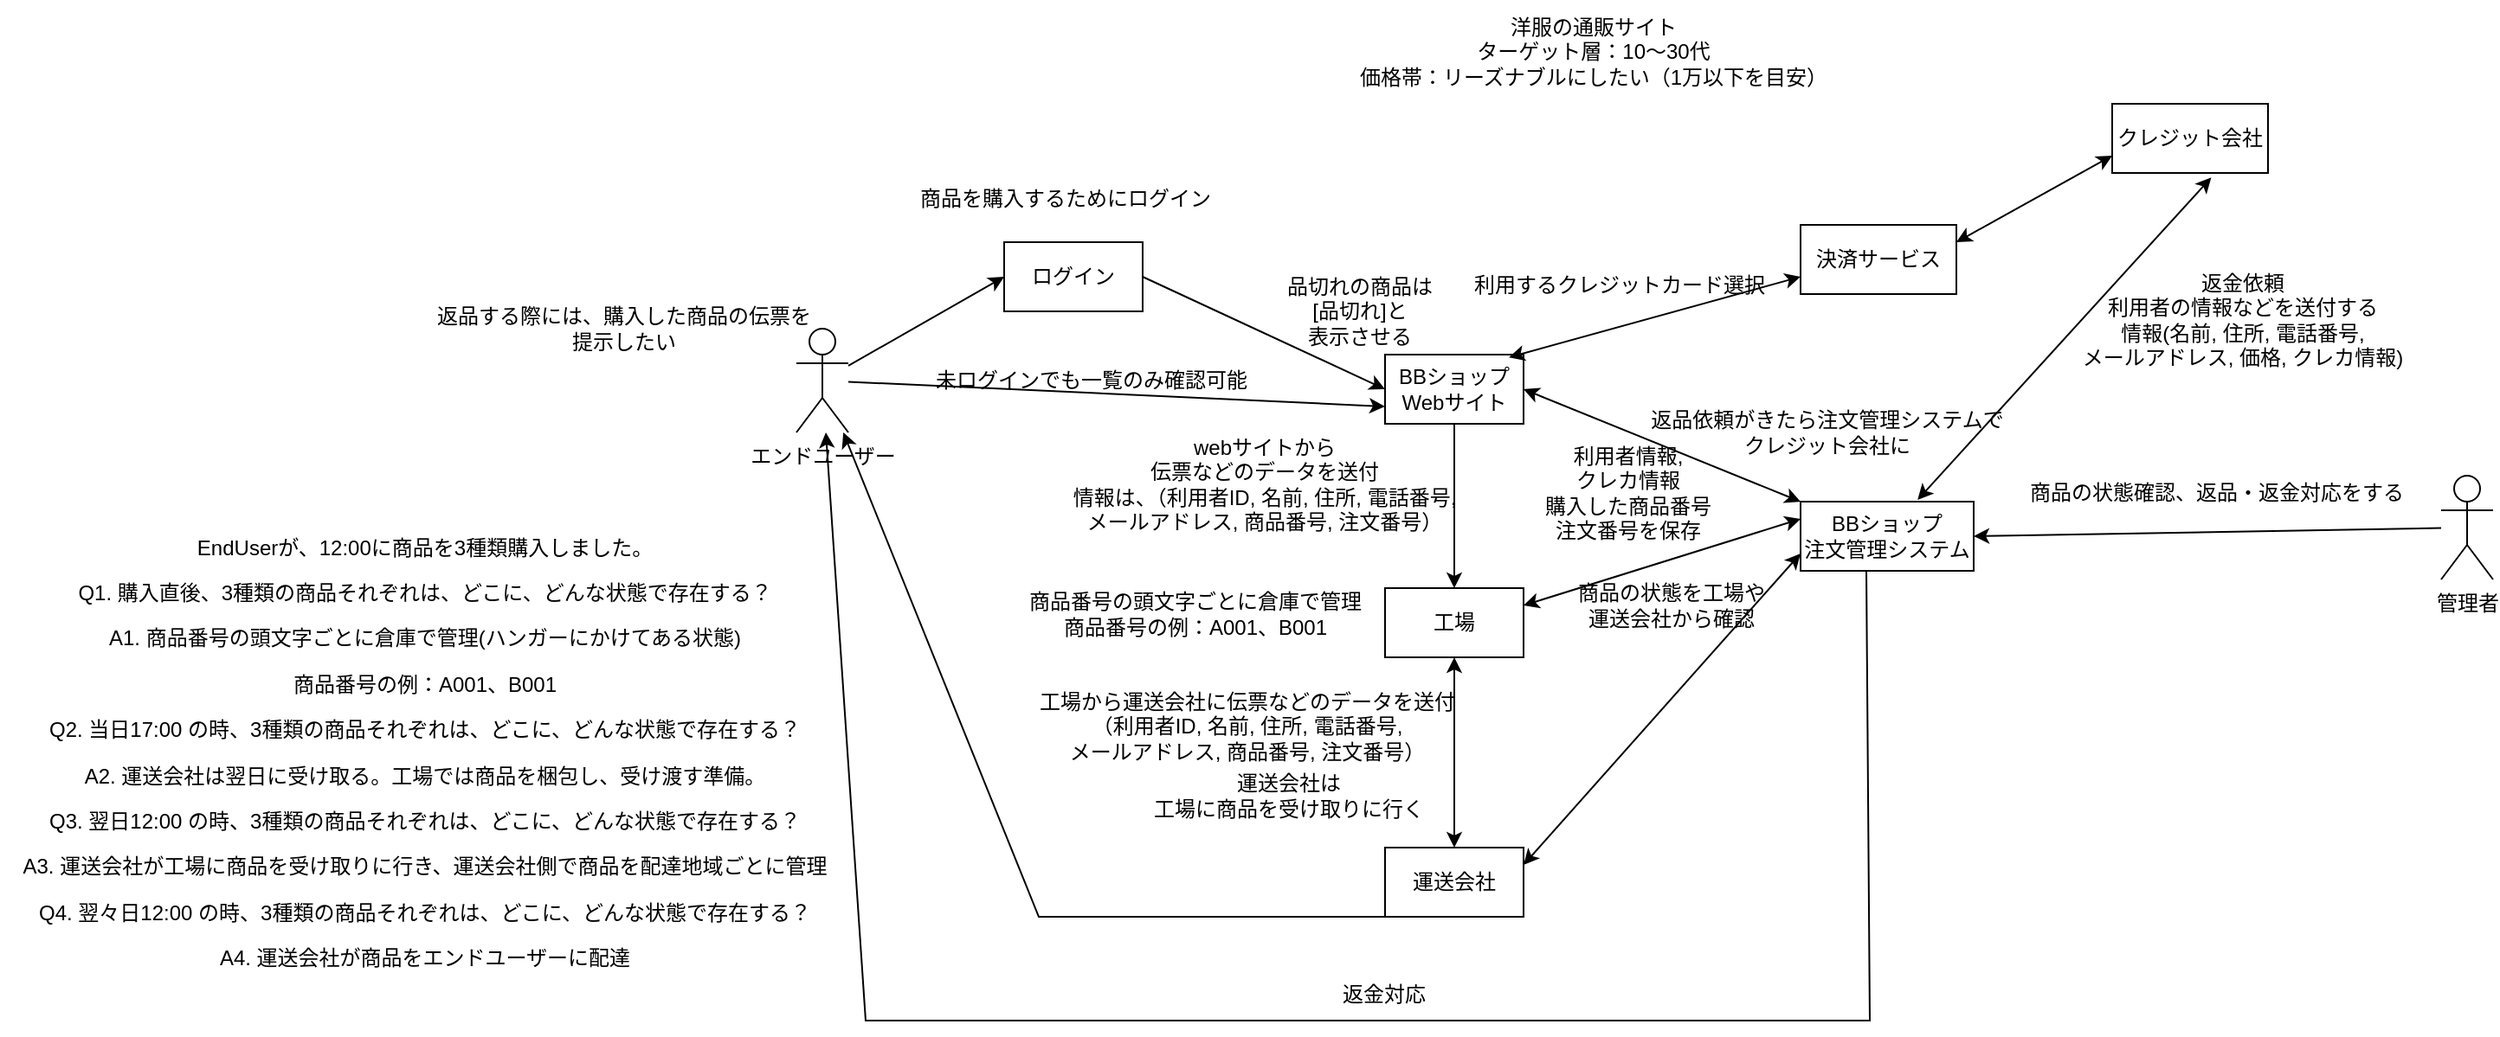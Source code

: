 <mxfile version="28.2.5">
  <diagram name="ページ1" id="TN5GZldVQ0bzjK4ATlJ-">
    <mxGraphModel dx="2120" dy="1882" grid="1" gridSize="10" guides="1" tooltips="1" connect="1" arrows="1" fold="1" page="1" pageScale="1" pageWidth="827" pageHeight="1169" math="0" shadow="0">
      <root>
        <mxCell id="0" />
        <mxCell id="1" parent="0" />
        <mxCell id="Obti_GmHwJAL796aEmRM-1" value="エンドユーザー" style="shape=umlActor;verticalLabelPosition=bottom;verticalAlign=top;html=1;outlineConnect=0;" vertex="1" parent="1">
          <mxGeometry x="40" y="150" width="30" height="60" as="geometry" />
        </mxCell>
        <mxCell id="Obti_GmHwJAL796aEmRM-2" value="管理者" style="shape=umlActor;verticalLabelPosition=bottom;verticalAlign=top;html=1;outlineConnect=0;" vertex="1" parent="1">
          <mxGeometry x="990" y="235" width="30" height="60" as="geometry" />
        </mxCell>
        <mxCell id="Obti_GmHwJAL796aEmRM-3" value="ログイン" style="rounded=0;whiteSpace=wrap;html=1;" vertex="1" parent="1">
          <mxGeometry x="160" y="100" width="80" height="40" as="geometry" />
        </mxCell>
        <mxCell id="Obti_GmHwJAL796aEmRM-4" value="" style="endArrow=classic;html=1;rounded=0;entryX=0;entryY=0.5;entryDx=0;entryDy=0;" edge="1" parent="1" source="Obti_GmHwJAL796aEmRM-1" target="Obti_GmHwJAL796aEmRM-3">
          <mxGeometry width="50" height="50" relative="1" as="geometry">
            <mxPoint x="390" y="320" as="sourcePoint" />
            <mxPoint x="440" y="270" as="targetPoint" />
          </mxGeometry>
        </mxCell>
        <mxCell id="Obti_GmHwJAL796aEmRM-7" value="" style="endArrow=classic;html=1;rounded=0;entryX=0;entryY=0.5;entryDx=0;entryDy=0;exitX=1;exitY=0.5;exitDx=0;exitDy=0;" edge="1" parent="1" source="Obti_GmHwJAL796aEmRM-3" target="Obti_GmHwJAL796aEmRM-11">
          <mxGeometry width="50" height="50" relative="1" as="geometry">
            <mxPoint x="320" y="224" as="sourcePoint" />
            <mxPoint x="420" y="120" as="targetPoint" />
          </mxGeometry>
        </mxCell>
        <mxCell id="Obti_GmHwJAL796aEmRM-11" value="BBショップ&lt;br&gt;Webサイト" style="rounded=0;whiteSpace=wrap;html=1;" vertex="1" parent="1">
          <mxGeometry x="380" y="165" width="80" height="40" as="geometry" />
        </mxCell>
        <mxCell id="Obti_GmHwJAL796aEmRM-12" value="商品を購入するためにログイン" style="text;html=1;align=center;verticalAlign=middle;resizable=0;points=[];autosize=1;strokeColor=none;fillColor=none;" vertex="1" parent="1">
          <mxGeometry x="100" y="60" width="190" height="30" as="geometry" />
        </mxCell>
        <mxCell id="Obti_GmHwJAL796aEmRM-13" value="" style="endArrow=classic;html=1;rounded=0;entryX=0;entryY=0.75;entryDx=0;entryDy=0;" edge="1" parent="1" source="Obti_GmHwJAL796aEmRM-1" target="Obti_GmHwJAL796aEmRM-11">
          <mxGeometry width="50" height="50" relative="1" as="geometry">
            <mxPoint x="180" y="271" as="sourcePoint" />
            <mxPoint x="270" y="220" as="targetPoint" />
          </mxGeometry>
        </mxCell>
        <mxCell id="Obti_GmHwJAL796aEmRM-14" value="未ログインでも一覧のみ確認可能" style="text;html=1;align=center;verticalAlign=middle;resizable=0;points=[];autosize=1;strokeColor=none;fillColor=none;" vertex="1" parent="1">
          <mxGeometry x="110" y="165" width="200" height="30" as="geometry" />
        </mxCell>
        <mxCell id="Obti_GmHwJAL796aEmRM-15" value="BBショップ&lt;br&gt;注文管理システム" style="rounded=0;whiteSpace=wrap;html=1;" vertex="1" parent="1">
          <mxGeometry x="620" y="250" width="100" height="40" as="geometry" />
        </mxCell>
        <mxCell id="Obti_GmHwJAL796aEmRM-16" value="" style="endArrow=classic;html=1;rounded=0;entryX=1;entryY=0.5;entryDx=0;entryDy=0;" edge="1" parent="1" source="Obti_GmHwJAL796aEmRM-2" target="Obti_GmHwJAL796aEmRM-15">
          <mxGeometry width="50" height="50" relative="1" as="geometry">
            <mxPoint x="650" y="170" as="sourcePoint" />
            <mxPoint x="760" y="235" as="targetPoint" />
          </mxGeometry>
        </mxCell>
        <mxCell id="Obti_GmHwJAL796aEmRM-17" value="商品の状態確認、返品・返金対応をする" style="text;html=1;align=center;verticalAlign=middle;resizable=0;points=[];autosize=1;strokeColor=none;fillColor=none;" vertex="1" parent="1">
          <mxGeometry x="740" y="230" width="240" height="30" as="geometry" />
        </mxCell>
        <mxCell id="Obti_GmHwJAL796aEmRM-23" value="工場" style="rounded=0;whiteSpace=wrap;html=1;" vertex="1" parent="1">
          <mxGeometry x="380" y="300" width="80" height="40" as="geometry" />
        </mxCell>
        <mxCell id="Obti_GmHwJAL796aEmRM-24" value="運送会社" style="rounded=0;whiteSpace=wrap;html=1;" vertex="1" parent="1">
          <mxGeometry x="380" y="450" width="80" height="40" as="geometry" />
        </mxCell>
        <mxCell id="Obti_GmHwJAL796aEmRM-25" value="" style="endArrow=classic;startArrow=classic;html=1;rounded=0;exitX=1;exitY=0.5;exitDx=0;exitDy=0;entryX=0;entryY=0;entryDx=0;entryDy=0;" edge="1" parent="1" source="Obti_GmHwJAL796aEmRM-11" target="Obti_GmHwJAL796aEmRM-15">
          <mxGeometry width="50" height="50" relative="1" as="geometry">
            <mxPoint x="540" y="290" as="sourcePoint" />
            <mxPoint x="590" y="220" as="targetPoint" />
          </mxGeometry>
        </mxCell>
        <mxCell id="Obti_GmHwJAL796aEmRM-27" value="" style="endArrow=classic;startArrow=classic;html=1;rounded=0;exitX=1;exitY=0.25;exitDx=0;exitDy=0;entryX=0;entryY=0.25;entryDx=0;entryDy=0;" edge="1" parent="1" source="Obti_GmHwJAL796aEmRM-23" target="Obti_GmHwJAL796aEmRM-15">
          <mxGeometry width="50" height="50" relative="1" as="geometry">
            <mxPoint x="570" y="390" as="sourcePoint" />
            <mxPoint x="730" y="455" as="targetPoint" />
          </mxGeometry>
        </mxCell>
        <mxCell id="Obti_GmHwJAL796aEmRM-28" value="" style="endArrow=classic;startArrow=classic;html=1;rounded=0;exitX=1;exitY=0.25;exitDx=0;exitDy=0;entryX=0;entryY=0.75;entryDx=0;entryDy=0;" edge="1" parent="1" source="Obti_GmHwJAL796aEmRM-24" target="Obti_GmHwJAL796aEmRM-15">
          <mxGeometry width="50" height="50" relative="1" as="geometry">
            <mxPoint x="550" y="430" as="sourcePoint" />
            <mxPoint x="710" y="360" as="targetPoint" />
          </mxGeometry>
        </mxCell>
        <mxCell id="Obti_GmHwJAL796aEmRM-29" value="商品の状態を工場や&lt;br&gt;運送会社から確認" style="text;html=1;align=center;verticalAlign=middle;resizable=0;points=[];autosize=1;strokeColor=none;fillColor=none;" vertex="1" parent="1">
          <mxGeometry x="480" y="290" width="130" height="40" as="geometry" />
        </mxCell>
        <mxCell id="Obti_GmHwJAL796aEmRM-30" value="" style="endArrow=classic;html=1;rounded=0;exitX=0.5;exitY=1;exitDx=0;exitDy=0;entryX=0.5;entryY=0;entryDx=0;entryDy=0;" edge="1" parent="1" source="Obti_GmHwJAL796aEmRM-11" target="Obti_GmHwJAL796aEmRM-23">
          <mxGeometry width="50" height="50" relative="1" as="geometry">
            <mxPoint x="540" y="330" as="sourcePoint" />
            <mxPoint x="590" y="280" as="targetPoint" />
          </mxGeometry>
        </mxCell>
        <mxCell id="Obti_GmHwJAL796aEmRM-31" value="" style="endArrow=classic;startArrow=classic;html=1;rounded=0;exitX=0.5;exitY=1;exitDx=0;exitDy=0;" edge="1" parent="1" source="Obti_GmHwJAL796aEmRM-23" target="Obti_GmHwJAL796aEmRM-24">
          <mxGeometry width="50" height="50" relative="1" as="geometry">
            <mxPoint x="540" y="330" as="sourcePoint" />
            <mxPoint x="590" y="280" as="targetPoint" />
          </mxGeometry>
        </mxCell>
        <mxCell id="Obti_GmHwJAL796aEmRM-33" value="webサイトから&lt;br&gt;伝票などのデータを送付&lt;br&gt;情報は、（利用者ID, 名前, 住所, 電話番号, &lt;br&gt;メールアドレス, 商品番号, 注文番号）" style="text;html=1;align=center;verticalAlign=middle;resizable=0;points=[];autosize=1;strokeColor=none;fillColor=none;" vertex="1" parent="1">
          <mxGeometry x="190" y="205" width="240" height="70" as="geometry" />
        </mxCell>
        <mxCell id="Obti_GmHwJAL796aEmRM-34" value="洋服の通販サイト&lt;br&gt;ターゲット層：10～30代&lt;br&gt;価格帯：リーズナブルにしたい（1万以下を目安）" style="text;html=1;align=center;verticalAlign=middle;resizable=0;points=[];autosize=1;strokeColor=none;fillColor=none;" vertex="1" parent="1">
          <mxGeometry x="355" y="-40" width="290" height="60" as="geometry" />
        </mxCell>
        <mxCell id="Obti_GmHwJAL796aEmRM-35" value="工場から運送会社に伝票などのデータを送付&lt;br&gt;（利用者ID, 名前, 住所, 電話番号,&lt;br&gt;メールアドレス, 商品番号, 注文番号）" style="text;html=1;align=center;verticalAlign=middle;resizable=0;points=[];autosize=1;strokeColor=none;fillColor=none;" vertex="1" parent="1">
          <mxGeometry x="170" y="350" width="260" height="60" as="geometry" />
        </mxCell>
        <mxCell id="Obti_GmHwJAL796aEmRM-36" value="クレジット会社" style="rounded=0;whiteSpace=wrap;html=1;" vertex="1" parent="1">
          <mxGeometry x="800" y="20" width="90" height="40" as="geometry" />
        </mxCell>
        <mxCell id="Obti_GmHwJAL796aEmRM-37" value="返品依頼がきたら注文管理システムで&lt;br&gt;クレジット会社に" style="text;html=1;align=center;verticalAlign=middle;resizable=0;points=[];autosize=1;strokeColor=none;fillColor=none;" vertex="1" parent="1">
          <mxGeometry x="520" y="190" width="230" height="40" as="geometry" />
        </mxCell>
        <mxCell id="Obti_GmHwJAL796aEmRM-38" value="決済サービス" style="rounded=0;whiteSpace=wrap;html=1;" vertex="1" parent="1">
          <mxGeometry x="620" y="90" width="90" height="40" as="geometry" />
        </mxCell>
        <mxCell id="Obti_GmHwJAL796aEmRM-39" value="" style="endArrow=classic;startArrow=classic;html=1;rounded=0;entryX=0;entryY=0.75;entryDx=0;entryDy=0;exitX=0.895;exitY=0.04;exitDx=0;exitDy=0;exitPerimeter=0;" edge="1" parent="1" source="Obti_GmHwJAL796aEmRM-11" target="Obti_GmHwJAL796aEmRM-38">
          <mxGeometry width="50" height="50" relative="1" as="geometry">
            <mxPoint x="430" y="150" as="sourcePoint" />
            <mxPoint x="480" y="100" as="targetPoint" />
          </mxGeometry>
        </mxCell>
        <mxCell id="Obti_GmHwJAL796aEmRM-40" value="利用するクレジットカード選択" style="text;html=1;align=center;verticalAlign=middle;resizable=0;points=[];autosize=1;strokeColor=none;fillColor=none;" vertex="1" parent="1">
          <mxGeometry x="420" y="110" width="190" height="30" as="geometry" />
        </mxCell>
        <mxCell id="Obti_GmHwJAL796aEmRM-41" value="" style="endArrow=classic;startArrow=classic;html=1;rounded=0;entryX=0;entryY=0.75;entryDx=0;entryDy=0;exitX=1;exitY=0.25;exitDx=0;exitDy=0;" edge="1" parent="1" source="Obti_GmHwJAL796aEmRM-38" target="Obti_GmHwJAL796aEmRM-36">
          <mxGeometry width="50" height="50" relative="1" as="geometry">
            <mxPoint x="740" y="177" as="sourcePoint" />
            <mxPoint x="838" y="110" as="targetPoint" />
          </mxGeometry>
        </mxCell>
        <mxCell id="Obti_GmHwJAL796aEmRM-43" value="" style="endArrow=classic;startArrow=classic;html=1;rounded=0;entryX=0.636;entryY=1.065;entryDx=0;entryDy=0;entryPerimeter=0;exitX=0.676;exitY=-0.025;exitDx=0;exitDy=0;exitPerimeter=0;" edge="1" parent="1" source="Obti_GmHwJAL796aEmRM-15" target="Obti_GmHwJAL796aEmRM-36">
          <mxGeometry width="50" height="50" relative="1" as="geometry">
            <mxPoint x="450" y="260" as="sourcePoint" />
            <mxPoint x="500" y="210" as="targetPoint" />
          </mxGeometry>
        </mxCell>
        <mxCell id="Obti_GmHwJAL796aEmRM-44" value="返金依頼&lt;br&gt;利用者の情報などを送付する&lt;br&gt;情報(名前, 住所, 電話番号,&lt;br&gt;メールアドレス, 価格, クレカ情報)" style="text;html=1;align=center;verticalAlign=middle;resizable=0;points=[];autosize=1;strokeColor=none;fillColor=none;" vertex="1" parent="1">
          <mxGeometry x="770" y="110" width="210" height="70" as="geometry" />
        </mxCell>
        <mxCell id="Obti_GmHwJAL796aEmRM-45" value="" style="endArrow=classic;html=1;rounded=0;exitX=0.38;exitY=0.995;exitDx=0;exitDy=0;exitPerimeter=0;" edge="1" parent="1" source="Obti_GmHwJAL796aEmRM-15" target="Obti_GmHwJAL796aEmRM-1">
          <mxGeometry width="50" height="50" relative="1" as="geometry">
            <mxPoint x="880" y="400" as="sourcePoint" />
            <mxPoint x="60" y="250" as="targetPoint" />
            <Array as="points">
              <mxPoint x="660" y="550" />
              <mxPoint x="360" y="550" />
              <mxPoint x="80" y="550" />
            </Array>
          </mxGeometry>
        </mxCell>
        <mxCell id="Obti_GmHwJAL796aEmRM-46" value="返金対応" style="text;html=1;align=center;verticalAlign=middle;resizable=0;points=[];autosize=1;strokeColor=none;fillColor=none;" vertex="1" parent="1">
          <mxGeometry x="344" y="520" width="70" height="30" as="geometry" />
        </mxCell>
        <mxCell id="Obti_GmHwJAL796aEmRM-48" value="運送会社は&lt;br&gt;工場に商品を受け取りに行く" style="text;html=1;align=center;verticalAlign=middle;resizable=0;points=[];autosize=1;strokeColor=none;fillColor=none;" vertex="1" parent="1">
          <mxGeometry x="234" y="400" width="180" height="40" as="geometry" />
        </mxCell>
        <mxCell id="Obti_GmHwJAL796aEmRM-50" value="商品番号の頭文字ごとに倉庫で管理&lt;br&gt;商品番号の例：A001、B001" style="text;html=1;align=center;verticalAlign=middle;resizable=0;points=[];autosize=1;strokeColor=none;fillColor=none;" vertex="1" parent="1">
          <mxGeometry x="160" y="295" width="220" height="40" as="geometry" />
        </mxCell>
        <mxCell id="Obti_GmHwJAL796aEmRM-51" value="利用者情報,&lt;br&gt;クレカ情報&lt;br&gt;購入した商品番号&lt;br&gt;注文番号を保存" style="text;html=1;align=center;verticalAlign=middle;resizable=0;points=[];autosize=1;strokeColor=none;fillColor=none;" vertex="1" parent="1">
          <mxGeometry x="460" y="210" width="120" height="70" as="geometry" />
        </mxCell>
        <mxCell id="Obti_GmHwJAL796aEmRM-53" value="返品する際には、購入した商品の伝票を&lt;br&gt;提示したい" style="text;html=1;align=center;verticalAlign=middle;resizable=0;points=[];autosize=1;strokeColor=none;fillColor=none;" vertex="1" parent="1">
          <mxGeometry x="-180" y="130" width="240" height="40" as="geometry" />
        </mxCell>
        <mxCell id="Obti_GmHwJAL796aEmRM-54" value="" style="endArrow=classic;html=1;rounded=0;exitX=0.5;exitY=1;exitDx=0;exitDy=0;" edge="1" parent="1" source="Obti_GmHwJAL796aEmRM-24" target="Obti_GmHwJAL796aEmRM-1">
          <mxGeometry width="50" height="50" relative="1" as="geometry">
            <mxPoint x="150" y="510" as="sourcePoint" />
            <mxPoint x="290" y="575" as="targetPoint" />
            <Array as="points">
              <mxPoint x="180" y="490" />
            </Array>
          </mxGeometry>
        </mxCell>
        <mxCell id="Obti_GmHwJAL796aEmRM-56" value="&lt;span data-teams=&quot;true&quot;&gt;&lt;p&gt;EndUserが、12:00に商品を3種類購入しました。&lt;/p&gt;&lt;p&gt;Q1. 購入直後、3種類の商品それぞれは、どこに、どんな状態で存在する？&lt;/p&gt;&lt;p&gt;A1.&amp;nbsp;&lt;span style=&quot;background-color: transparent; color: light-dark(rgb(0, 0, 0), rgb(255, 255, 255));&quot;&gt;商品番号の頭文字ごとに倉庫で管理(ハンガーにかけてある状態)&lt;/span&gt;&lt;/p&gt;商品番号の例：A001、B001&lt;p&gt;Q2. 当日17:00 の時、3種類の商品それぞれは、どこに、どんな状態で存在する？&lt;/p&gt;&lt;p&gt;A2. 運送会社は翌日に受け取る。工場では商品を梱包し、受け渡す準備。&lt;/p&gt;&lt;p&gt;Q3. 翌日12:00 の時、3種類の商品それぞれは、どこに、どんな状態で存在する？&lt;/p&gt;&lt;p&gt;A3. 運送会社が工場に商品を受け取りに行き、運送会社側で商品を配達地域ごとに管理&lt;/p&gt;&lt;p&gt;Q4. 翌々日12:00 の時、3種類の商品それぞれは、どこに、どんな状態で存在する？&lt;/p&gt;&lt;p&gt;A4. 運送会社が商品をエンドユーザーに配達&lt;/p&gt;&lt;/span&gt;" style="text;html=1;align=center;verticalAlign=middle;resizable=0;points=[];autosize=1;strokeColor=none;fillColor=none;" vertex="1" parent="1">
          <mxGeometry x="-420" y="250" width="490" height="290" as="geometry" />
        </mxCell>
        <mxCell id="Obti_GmHwJAL796aEmRM-57" value="品切れの商品は&lt;br&gt;[品切れ]と&lt;br&gt;表示させる" style="text;html=1;align=center;verticalAlign=middle;resizable=0;points=[];autosize=1;strokeColor=none;fillColor=none;" vertex="1" parent="1">
          <mxGeometry x="310" y="110" width="110" height="60" as="geometry" />
        </mxCell>
      </root>
    </mxGraphModel>
  </diagram>
</mxfile>
